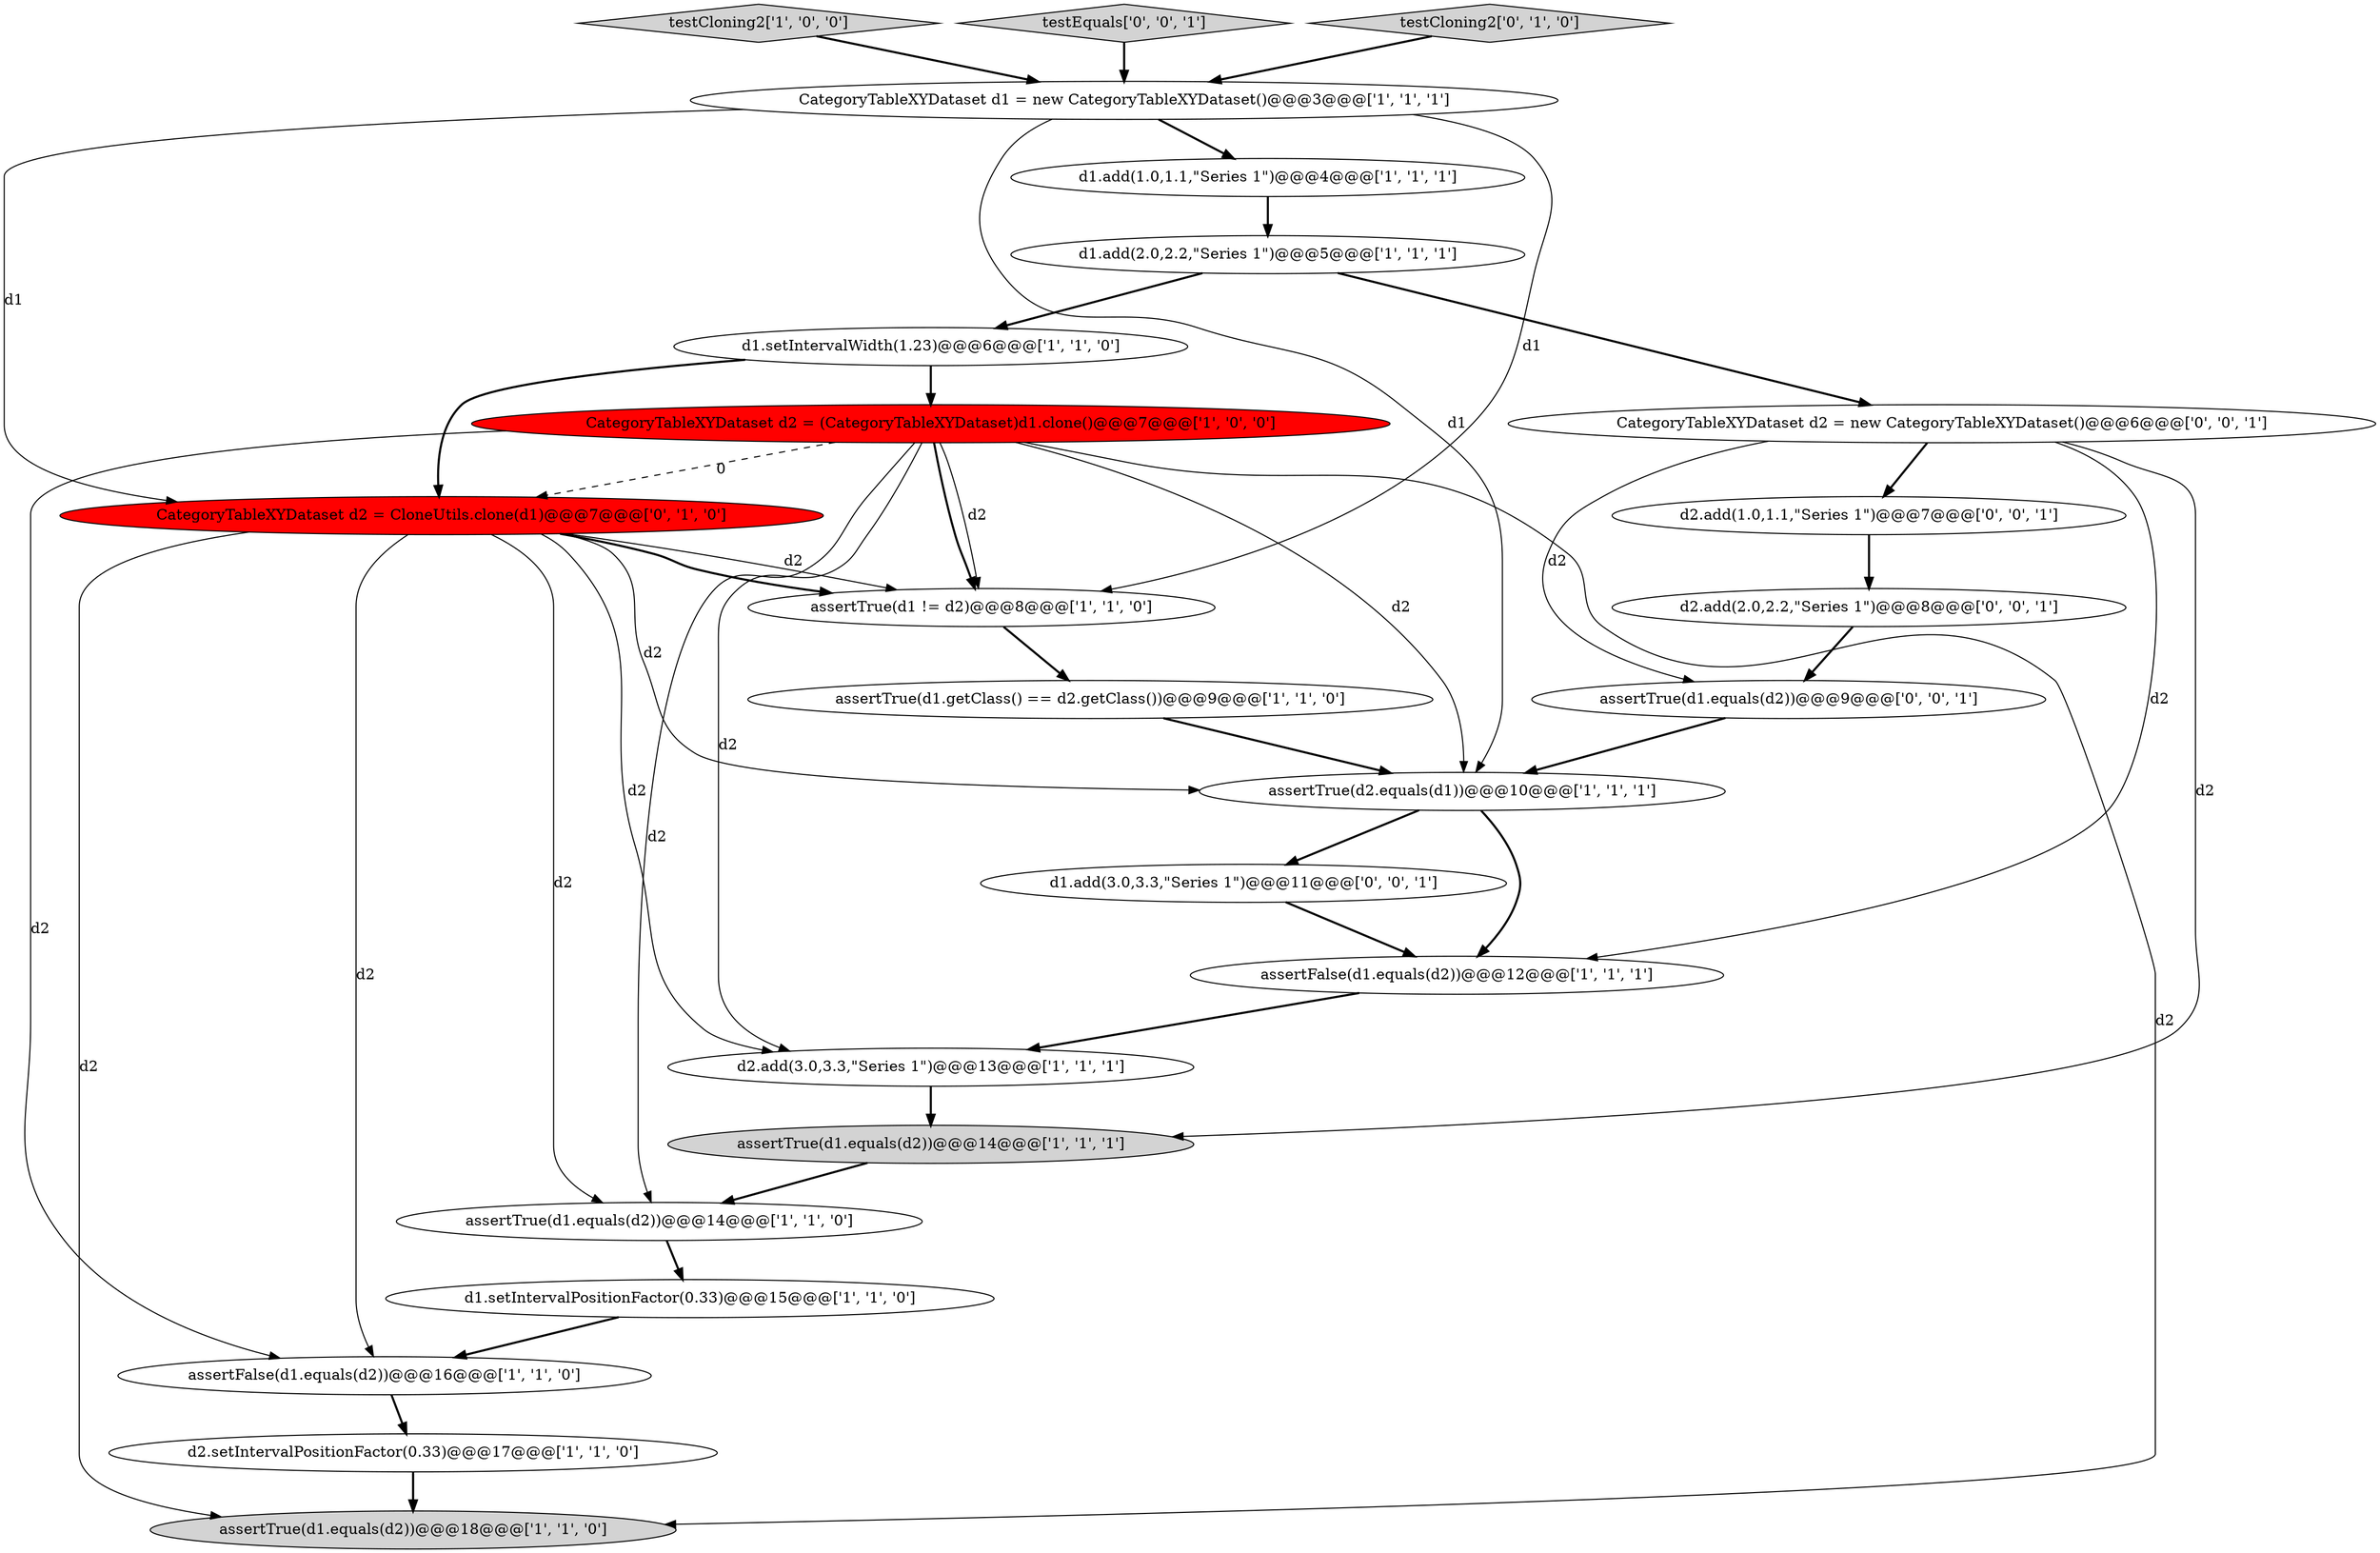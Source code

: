 digraph {
15 [style = filled, label = "assertTrue(d1 != d2)@@@8@@@['1', '1', '0']", fillcolor = white, shape = ellipse image = "AAA0AAABBB1BBB"];
2 [style = filled, label = "d2.add(3.0,3.3,\"Series 1\")@@@13@@@['1', '1', '1']", fillcolor = white, shape = ellipse image = "AAA0AAABBB1BBB"];
3 [style = filled, label = "assertTrue(d1.getClass() == d2.getClass())@@@9@@@['1', '1', '0']", fillcolor = white, shape = ellipse image = "AAA0AAABBB1BBB"];
12 [style = filled, label = "assertTrue(d2.equals(d1))@@@10@@@['1', '1', '1']", fillcolor = white, shape = ellipse image = "AAA0AAABBB1BBB"];
14 [style = filled, label = "d1.setIntervalWidth(1.23)@@@6@@@['1', '1', '0']", fillcolor = white, shape = ellipse image = "AAA0AAABBB1BBB"];
8 [style = filled, label = "d2.setIntervalPositionFactor(0.33)@@@17@@@['1', '1', '0']", fillcolor = white, shape = ellipse image = "AAA0AAABBB1BBB"];
16 [style = filled, label = "testCloning2['1', '0', '0']", fillcolor = lightgray, shape = diamond image = "AAA0AAABBB1BBB"];
4 [style = filled, label = "assertFalse(d1.equals(d2))@@@16@@@['1', '1', '0']", fillcolor = white, shape = ellipse image = "AAA0AAABBB1BBB"];
11 [style = filled, label = "d1.add(2.0,2.2,\"Series 1\")@@@5@@@['1', '1', '1']", fillcolor = white, shape = ellipse image = "AAA0AAABBB1BBB"];
21 [style = filled, label = "d2.add(1.0,1.1,\"Series 1\")@@@7@@@['0', '0', '1']", fillcolor = white, shape = ellipse image = "AAA0AAABBB3BBB"];
17 [style = filled, label = "CategoryTableXYDataset d2 = CloneUtils.clone(d1)@@@7@@@['0', '1', '0']", fillcolor = red, shape = ellipse image = "AAA1AAABBB2BBB"];
19 [style = filled, label = "d1.add(3.0,3.3,\"Series 1\")@@@11@@@['0', '0', '1']", fillcolor = white, shape = ellipse image = "AAA0AAABBB3BBB"];
6 [style = filled, label = "CategoryTableXYDataset d1 = new CategoryTableXYDataset()@@@3@@@['1', '1', '1']", fillcolor = white, shape = ellipse image = "AAA0AAABBB1BBB"];
13 [style = filled, label = "assertFalse(d1.equals(d2))@@@12@@@['1', '1', '1']", fillcolor = white, shape = ellipse image = "AAA0AAABBB1BBB"];
0 [style = filled, label = "assertTrue(d1.equals(d2))@@@14@@@['1', '1', '1']", fillcolor = lightgray, shape = ellipse image = "AAA0AAABBB1BBB"];
5 [style = filled, label = "d1.setIntervalPositionFactor(0.33)@@@15@@@['1', '1', '0']", fillcolor = white, shape = ellipse image = "AAA0AAABBB1BBB"];
23 [style = filled, label = "assertTrue(d1.equals(d2))@@@9@@@['0', '0', '1']", fillcolor = white, shape = ellipse image = "AAA0AAABBB3BBB"];
9 [style = filled, label = "CategoryTableXYDataset d2 = (CategoryTableXYDataset)d1.clone()@@@7@@@['1', '0', '0']", fillcolor = red, shape = ellipse image = "AAA1AAABBB1BBB"];
1 [style = filled, label = "d1.add(1.0,1.1,\"Series 1\")@@@4@@@['1', '1', '1']", fillcolor = white, shape = ellipse image = "AAA0AAABBB1BBB"];
7 [style = filled, label = "assertTrue(d1.equals(d2))@@@14@@@['1', '1', '0']", fillcolor = white, shape = ellipse image = "AAA0AAABBB1BBB"];
24 [style = filled, label = "d2.add(2.0,2.2,\"Series 1\")@@@8@@@['0', '0', '1']", fillcolor = white, shape = ellipse image = "AAA0AAABBB3BBB"];
22 [style = filled, label = "testEquals['0', '0', '1']", fillcolor = lightgray, shape = diamond image = "AAA0AAABBB3BBB"];
20 [style = filled, label = "CategoryTableXYDataset d2 = new CategoryTableXYDataset()@@@6@@@['0', '0', '1']", fillcolor = white, shape = ellipse image = "AAA0AAABBB3BBB"];
18 [style = filled, label = "testCloning2['0', '1', '0']", fillcolor = lightgray, shape = diamond image = "AAA0AAABBB2BBB"];
10 [style = filled, label = "assertTrue(d1.equals(d2))@@@18@@@['1', '1', '0']", fillcolor = lightgray, shape = ellipse image = "AAA0AAABBB1BBB"];
17->4 [style = solid, label="d2"];
11->20 [style = bold, label=""];
8->10 [style = bold, label=""];
17->2 [style = solid, label="d2"];
9->2 [style = solid, label="d2"];
9->7 [style = solid, label="d2"];
11->14 [style = bold, label=""];
6->17 [style = solid, label="d1"];
20->0 [style = solid, label="d2"];
16->6 [style = bold, label=""];
6->12 [style = solid, label="d1"];
9->15 [style = solid, label="d2"];
14->17 [style = bold, label=""];
21->24 [style = bold, label=""];
9->4 [style = solid, label="d2"];
3->12 [style = bold, label=""];
15->3 [style = bold, label=""];
20->23 [style = solid, label="d2"];
6->15 [style = solid, label="d1"];
1->11 [style = bold, label=""];
0->7 [style = bold, label=""];
20->21 [style = bold, label=""];
6->1 [style = bold, label=""];
12->13 [style = bold, label=""];
9->12 [style = solid, label="d2"];
7->5 [style = bold, label=""];
2->0 [style = bold, label=""];
20->13 [style = solid, label="d2"];
19->13 [style = bold, label=""];
17->15 [style = solid, label="d2"];
18->6 [style = bold, label=""];
9->15 [style = bold, label=""];
17->7 [style = solid, label="d2"];
9->17 [style = dashed, label="0"];
5->4 [style = bold, label=""];
17->10 [style = solid, label="d2"];
17->15 [style = bold, label=""];
4->8 [style = bold, label=""];
14->9 [style = bold, label=""];
23->12 [style = bold, label=""];
17->12 [style = solid, label="d2"];
12->19 [style = bold, label=""];
22->6 [style = bold, label=""];
13->2 [style = bold, label=""];
24->23 [style = bold, label=""];
9->10 [style = solid, label="d2"];
}
